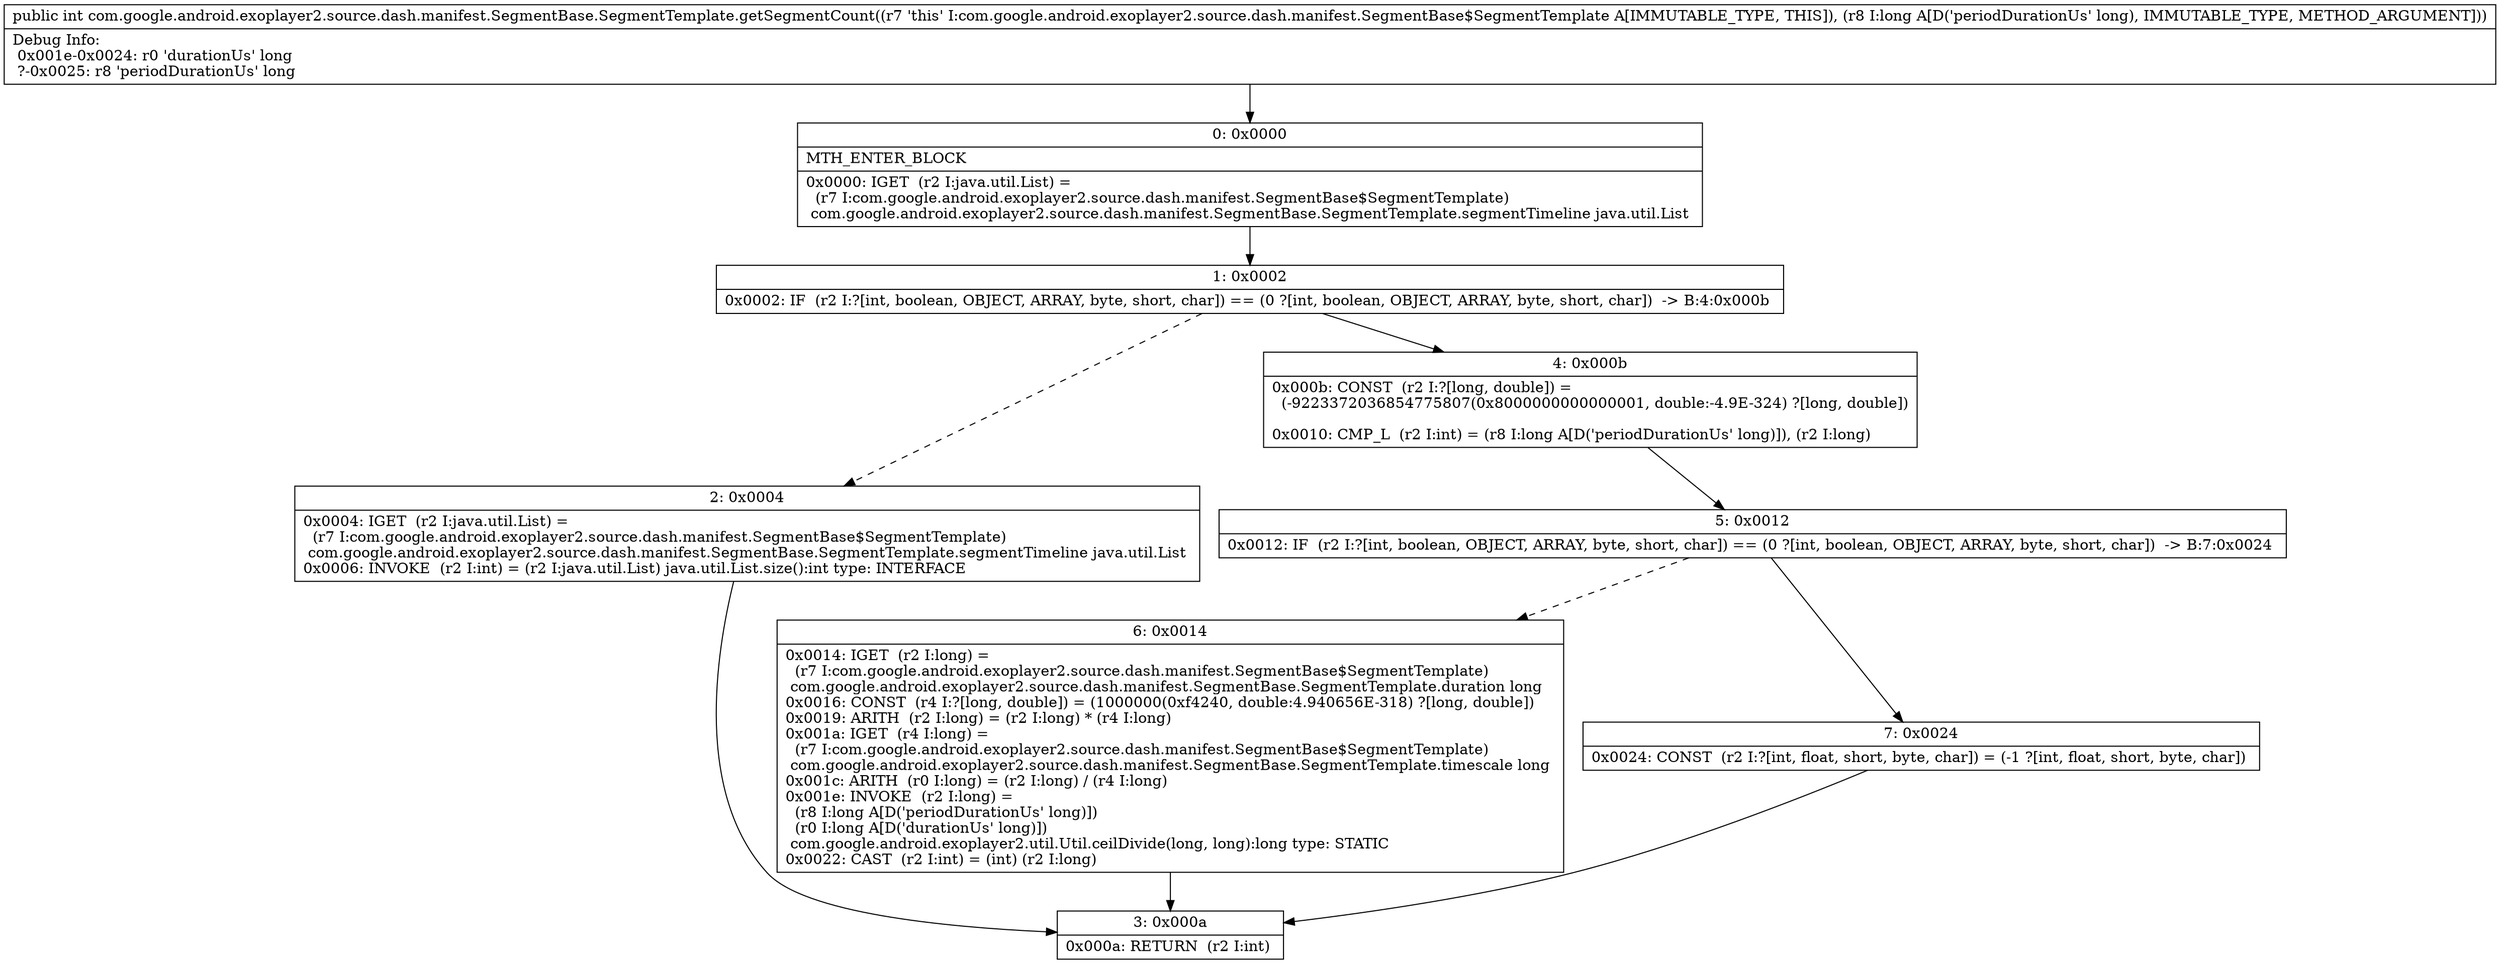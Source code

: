 digraph "CFG forcom.google.android.exoplayer2.source.dash.manifest.SegmentBase.SegmentTemplate.getSegmentCount(J)I" {
Node_0 [shape=record,label="{0\:\ 0x0000|MTH_ENTER_BLOCK\l|0x0000: IGET  (r2 I:java.util.List) = \l  (r7 I:com.google.android.exoplayer2.source.dash.manifest.SegmentBase$SegmentTemplate)\l com.google.android.exoplayer2.source.dash.manifest.SegmentBase.SegmentTemplate.segmentTimeline java.util.List \l}"];
Node_1 [shape=record,label="{1\:\ 0x0002|0x0002: IF  (r2 I:?[int, boolean, OBJECT, ARRAY, byte, short, char]) == (0 ?[int, boolean, OBJECT, ARRAY, byte, short, char])  \-\> B:4:0x000b \l}"];
Node_2 [shape=record,label="{2\:\ 0x0004|0x0004: IGET  (r2 I:java.util.List) = \l  (r7 I:com.google.android.exoplayer2.source.dash.manifest.SegmentBase$SegmentTemplate)\l com.google.android.exoplayer2.source.dash.manifest.SegmentBase.SegmentTemplate.segmentTimeline java.util.List \l0x0006: INVOKE  (r2 I:int) = (r2 I:java.util.List) java.util.List.size():int type: INTERFACE \l}"];
Node_3 [shape=record,label="{3\:\ 0x000a|0x000a: RETURN  (r2 I:int) \l}"];
Node_4 [shape=record,label="{4\:\ 0x000b|0x000b: CONST  (r2 I:?[long, double]) = \l  (\-9223372036854775807(0x8000000000000001, double:\-4.9E\-324) ?[long, double])\l \l0x0010: CMP_L  (r2 I:int) = (r8 I:long A[D('periodDurationUs' long)]), (r2 I:long) \l}"];
Node_5 [shape=record,label="{5\:\ 0x0012|0x0012: IF  (r2 I:?[int, boolean, OBJECT, ARRAY, byte, short, char]) == (0 ?[int, boolean, OBJECT, ARRAY, byte, short, char])  \-\> B:7:0x0024 \l}"];
Node_6 [shape=record,label="{6\:\ 0x0014|0x0014: IGET  (r2 I:long) = \l  (r7 I:com.google.android.exoplayer2.source.dash.manifest.SegmentBase$SegmentTemplate)\l com.google.android.exoplayer2.source.dash.manifest.SegmentBase.SegmentTemplate.duration long \l0x0016: CONST  (r4 I:?[long, double]) = (1000000(0xf4240, double:4.940656E\-318) ?[long, double]) \l0x0019: ARITH  (r2 I:long) = (r2 I:long) * (r4 I:long) \l0x001a: IGET  (r4 I:long) = \l  (r7 I:com.google.android.exoplayer2.source.dash.manifest.SegmentBase$SegmentTemplate)\l com.google.android.exoplayer2.source.dash.manifest.SegmentBase.SegmentTemplate.timescale long \l0x001c: ARITH  (r0 I:long) = (r2 I:long) \/ (r4 I:long) \l0x001e: INVOKE  (r2 I:long) = \l  (r8 I:long A[D('periodDurationUs' long)])\l  (r0 I:long A[D('durationUs' long)])\l com.google.android.exoplayer2.util.Util.ceilDivide(long, long):long type: STATIC \l0x0022: CAST  (r2 I:int) = (int) (r2 I:long) \l}"];
Node_7 [shape=record,label="{7\:\ 0x0024|0x0024: CONST  (r2 I:?[int, float, short, byte, char]) = (\-1 ?[int, float, short, byte, char]) \l}"];
MethodNode[shape=record,label="{public int com.google.android.exoplayer2.source.dash.manifest.SegmentBase.SegmentTemplate.getSegmentCount((r7 'this' I:com.google.android.exoplayer2.source.dash.manifest.SegmentBase$SegmentTemplate A[IMMUTABLE_TYPE, THIS]), (r8 I:long A[D('periodDurationUs' long), IMMUTABLE_TYPE, METHOD_ARGUMENT]))  | Debug Info:\l  0x001e\-0x0024: r0 'durationUs' long\l  ?\-0x0025: r8 'periodDurationUs' long\l}"];
MethodNode -> Node_0;
Node_0 -> Node_1;
Node_1 -> Node_2[style=dashed];
Node_1 -> Node_4;
Node_2 -> Node_3;
Node_4 -> Node_5;
Node_5 -> Node_6[style=dashed];
Node_5 -> Node_7;
Node_6 -> Node_3;
Node_7 -> Node_3;
}

